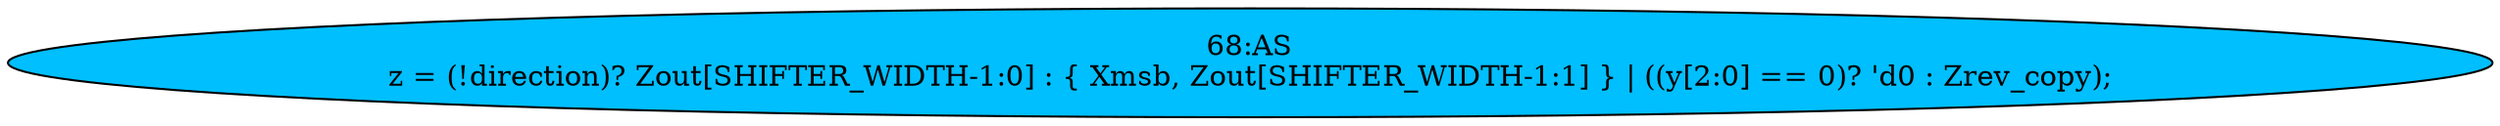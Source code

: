 strict digraph "" {
	node [label="\N"];
	"68:AS"	 [ast="<pyverilog.vparser.ast.Assign object at 0x7fd311d60590>",
		def_var="['z']",
		fillcolor=deepskyblue,
		label="68:AS
z = (!direction)? Zout[SHIFTER_WIDTH-1:0] : { Xmsb, Zout[SHIFTER_WIDTH-1:1] } | ((y[2:0] == 0)? 'd0 : Zrev_copy);",
		statements="[]",
		style=filled,
		typ=Assign,
		use_var="['direction', 'Zout', 'Xmsb', 'Zout', 'y', 'Zrev_copy']"];
}
